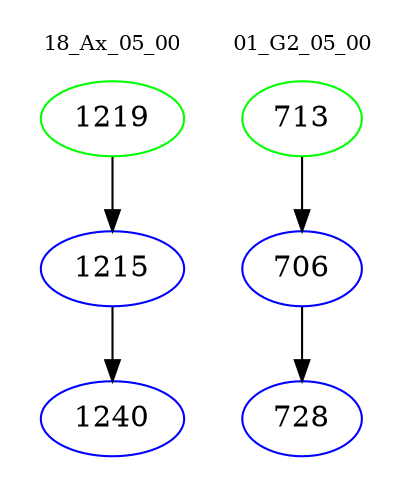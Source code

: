 digraph{
subgraph cluster_0 {
color = white
label = "18_Ax_05_00";
fontsize=10;
T0_1219 [label="1219", color="green"]
T0_1219 -> T0_1215 [color="black"]
T0_1215 [label="1215", color="blue"]
T0_1215 -> T0_1240 [color="black"]
T0_1240 [label="1240", color="blue"]
}
subgraph cluster_1 {
color = white
label = "01_G2_05_00";
fontsize=10;
T1_713 [label="713", color="green"]
T1_713 -> T1_706 [color="black"]
T1_706 [label="706", color="blue"]
T1_706 -> T1_728 [color="black"]
T1_728 [label="728", color="blue"]
}
}
